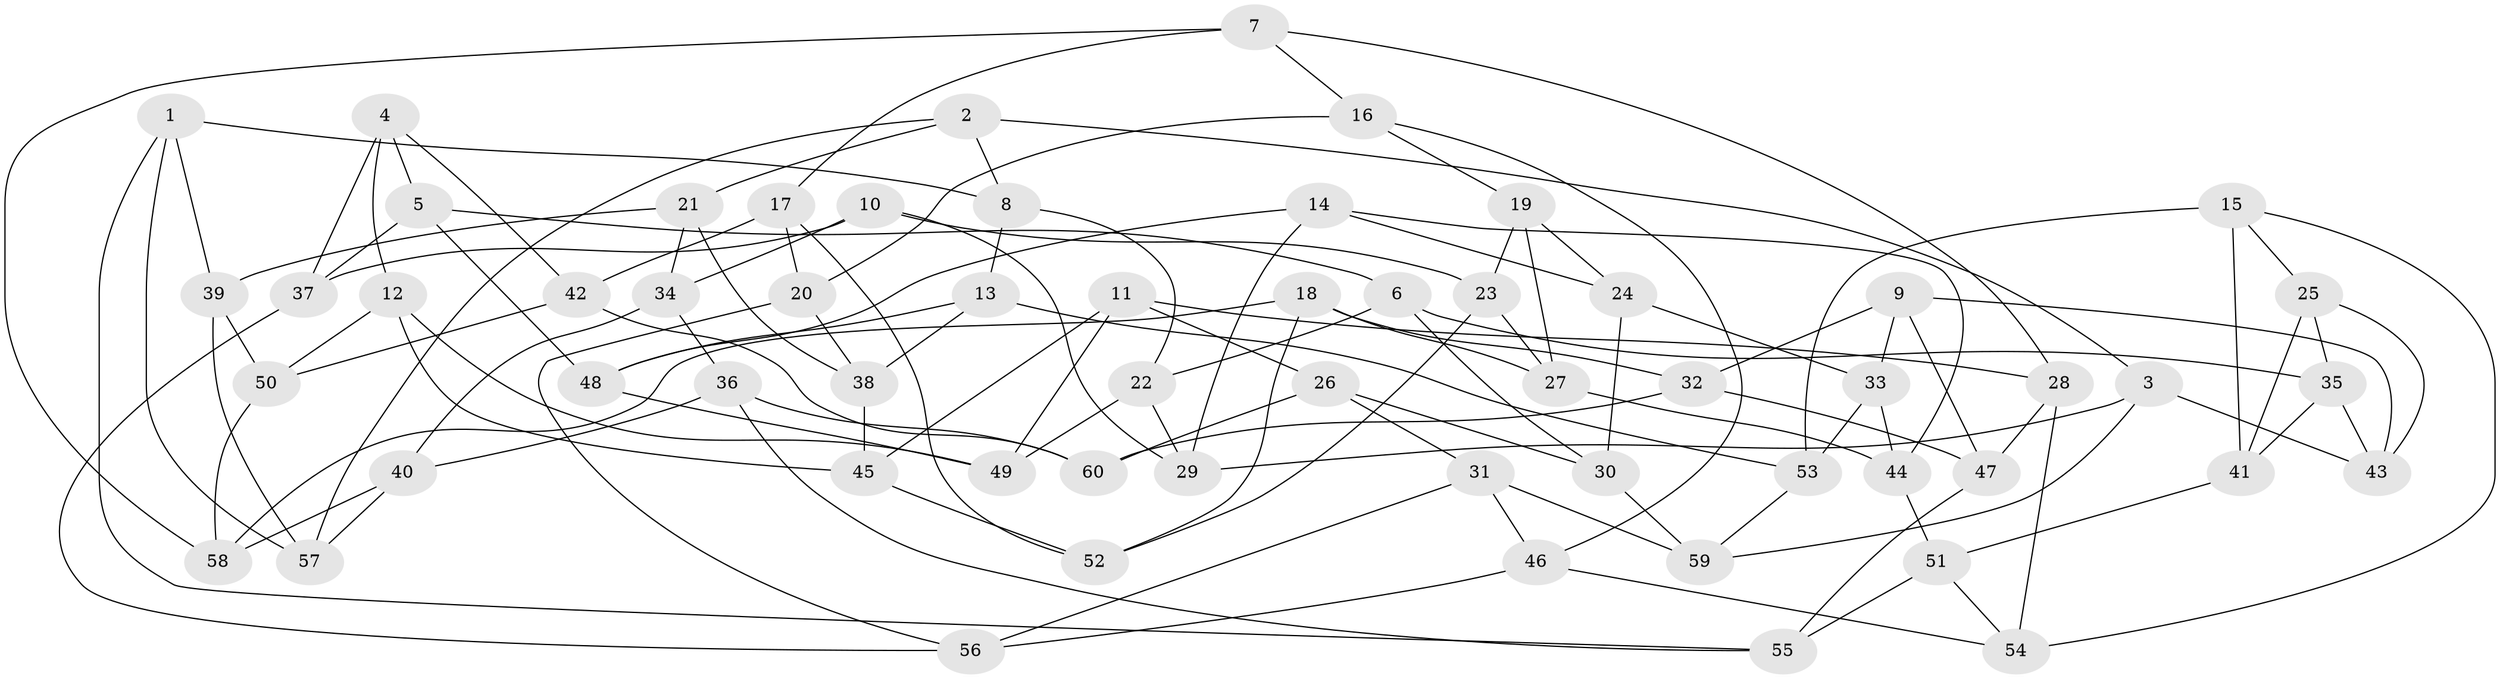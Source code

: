 // coarse degree distribution, {6: 0.4, 5: 0.2571428571428571, 4: 0.3142857142857143, 3: 0.02857142857142857}
// Generated by graph-tools (version 1.1) at 2025/52/02/27/25 19:52:35]
// undirected, 60 vertices, 120 edges
graph export_dot {
graph [start="1"]
  node [color=gray90,style=filled];
  1;
  2;
  3;
  4;
  5;
  6;
  7;
  8;
  9;
  10;
  11;
  12;
  13;
  14;
  15;
  16;
  17;
  18;
  19;
  20;
  21;
  22;
  23;
  24;
  25;
  26;
  27;
  28;
  29;
  30;
  31;
  32;
  33;
  34;
  35;
  36;
  37;
  38;
  39;
  40;
  41;
  42;
  43;
  44;
  45;
  46;
  47;
  48;
  49;
  50;
  51;
  52;
  53;
  54;
  55;
  56;
  57;
  58;
  59;
  60;
  1 -- 39;
  1 -- 55;
  1 -- 8;
  1 -- 57;
  2 -- 21;
  2 -- 8;
  2 -- 57;
  2 -- 3;
  3 -- 43;
  3 -- 29;
  3 -- 59;
  4 -- 42;
  4 -- 5;
  4 -- 37;
  4 -- 12;
  5 -- 6;
  5 -- 48;
  5 -- 37;
  6 -- 22;
  6 -- 30;
  6 -- 35;
  7 -- 58;
  7 -- 17;
  7 -- 28;
  7 -- 16;
  8 -- 22;
  8 -- 13;
  9 -- 32;
  9 -- 47;
  9 -- 33;
  9 -- 43;
  10 -- 37;
  10 -- 23;
  10 -- 29;
  10 -- 34;
  11 -- 49;
  11 -- 28;
  11 -- 45;
  11 -- 26;
  12 -- 50;
  12 -- 49;
  12 -- 45;
  13 -- 38;
  13 -- 53;
  13 -- 48;
  14 -- 24;
  14 -- 29;
  14 -- 48;
  14 -- 44;
  15 -- 41;
  15 -- 25;
  15 -- 53;
  15 -- 54;
  16 -- 46;
  16 -- 20;
  16 -- 19;
  17 -- 42;
  17 -- 52;
  17 -- 20;
  18 -- 52;
  18 -- 58;
  18 -- 27;
  18 -- 32;
  19 -- 24;
  19 -- 27;
  19 -- 23;
  20 -- 38;
  20 -- 56;
  21 -- 34;
  21 -- 38;
  21 -- 39;
  22 -- 29;
  22 -- 49;
  23 -- 27;
  23 -- 52;
  24 -- 30;
  24 -- 33;
  25 -- 43;
  25 -- 41;
  25 -- 35;
  26 -- 60;
  26 -- 31;
  26 -- 30;
  27 -- 44;
  28 -- 54;
  28 -- 47;
  30 -- 59;
  31 -- 56;
  31 -- 59;
  31 -- 46;
  32 -- 60;
  32 -- 47;
  33 -- 44;
  33 -- 53;
  34 -- 36;
  34 -- 40;
  35 -- 41;
  35 -- 43;
  36 -- 40;
  36 -- 55;
  36 -- 60;
  37 -- 56;
  38 -- 45;
  39 -- 50;
  39 -- 57;
  40 -- 57;
  40 -- 58;
  41 -- 51;
  42 -- 50;
  42 -- 60;
  44 -- 51;
  45 -- 52;
  46 -- 56;
  46 -- 54;
  47 -- 55;
  48 -- 49;
  50 -- 58;
  51 -- 55;
  51 -- 54;
  53 -- 59;
}
